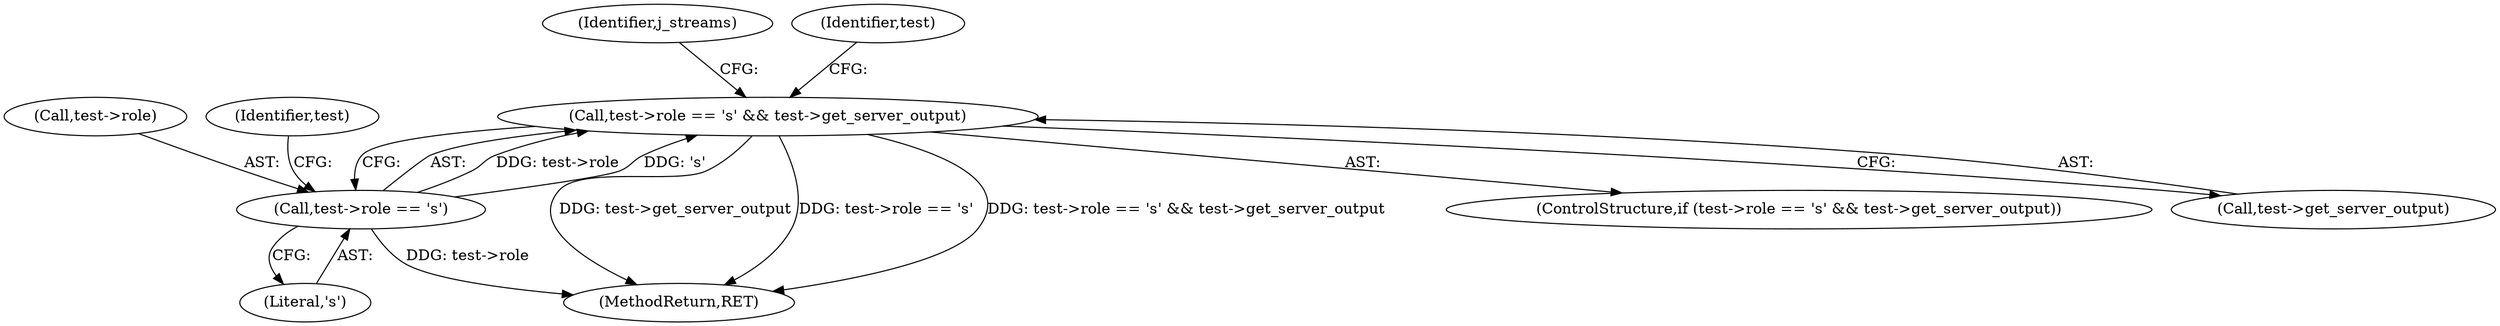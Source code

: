 digraph "0_iperf_91f2fa59e8ed80dfbf400add0164ee0e508e412a_51@pointer" {
"1000180" [label="(Call,test->role == 's' && test->get_server_output)"];
"1000181" [label="(Call,test->role == 's')"];
"1000241" [label="(Identifier,j_streams)"];
"1000192" [label="(Identifier,test)"];
"1000182" [label="(Call,test->role)"];
"1000384" [label="(MethodReturn,RET)"];
"1000179" [label="(ControlStructure,if (test->role == 's' && test->get_server_output))"];
"1000181" [label="(Call,test->role == 's')"];
"1000187" [label="(Identifier,test)"];
"1000185" [label="(Literal,'s')"];
"1000186" [label="(Call,test->get_server_output)"];
"1000180" [label="(Call,test->role == 's' && test->get_server_output)"];
"1000180" -> "1000179"  [label="AST: "];
"1000180" -> "1000181"  [label="CFG: "];
"1000180" -> "1000186"  [label="CFG: "];
"1000181" -> "1000180"  [label="AST: "];
"1000186" -> "1000180"  [label="AST: "];
"1000192" -> "1000180"  [label="CFG: "];
"1000241" -> "1000180"  [label="CFG: "];
"1000180" -> "1000384"  [label="DDG: test->get_server_output"];
"1000180" -> "1000384"  [label="DDG: test->role == 's'"];
"1000180" -> "1000384"  [label="DDG: test->role == 's' && test->get_server_output"];
"1000181" -> "1000180"  [label="DDG: test->role"];
"1000181" -> "1000180"  [label="DDG: 's'"];
"1000181" -> "1000185"  [label="CFG: "];
"1000182" -> "1000181"  [label="AST: "];
"1000185" -> "1000181"  [label="AST: "];
"1000187" -> "1000181"  [label="CFG: "];
"1000181" -> "1000384"  [label="DDG: test->role"];
}
